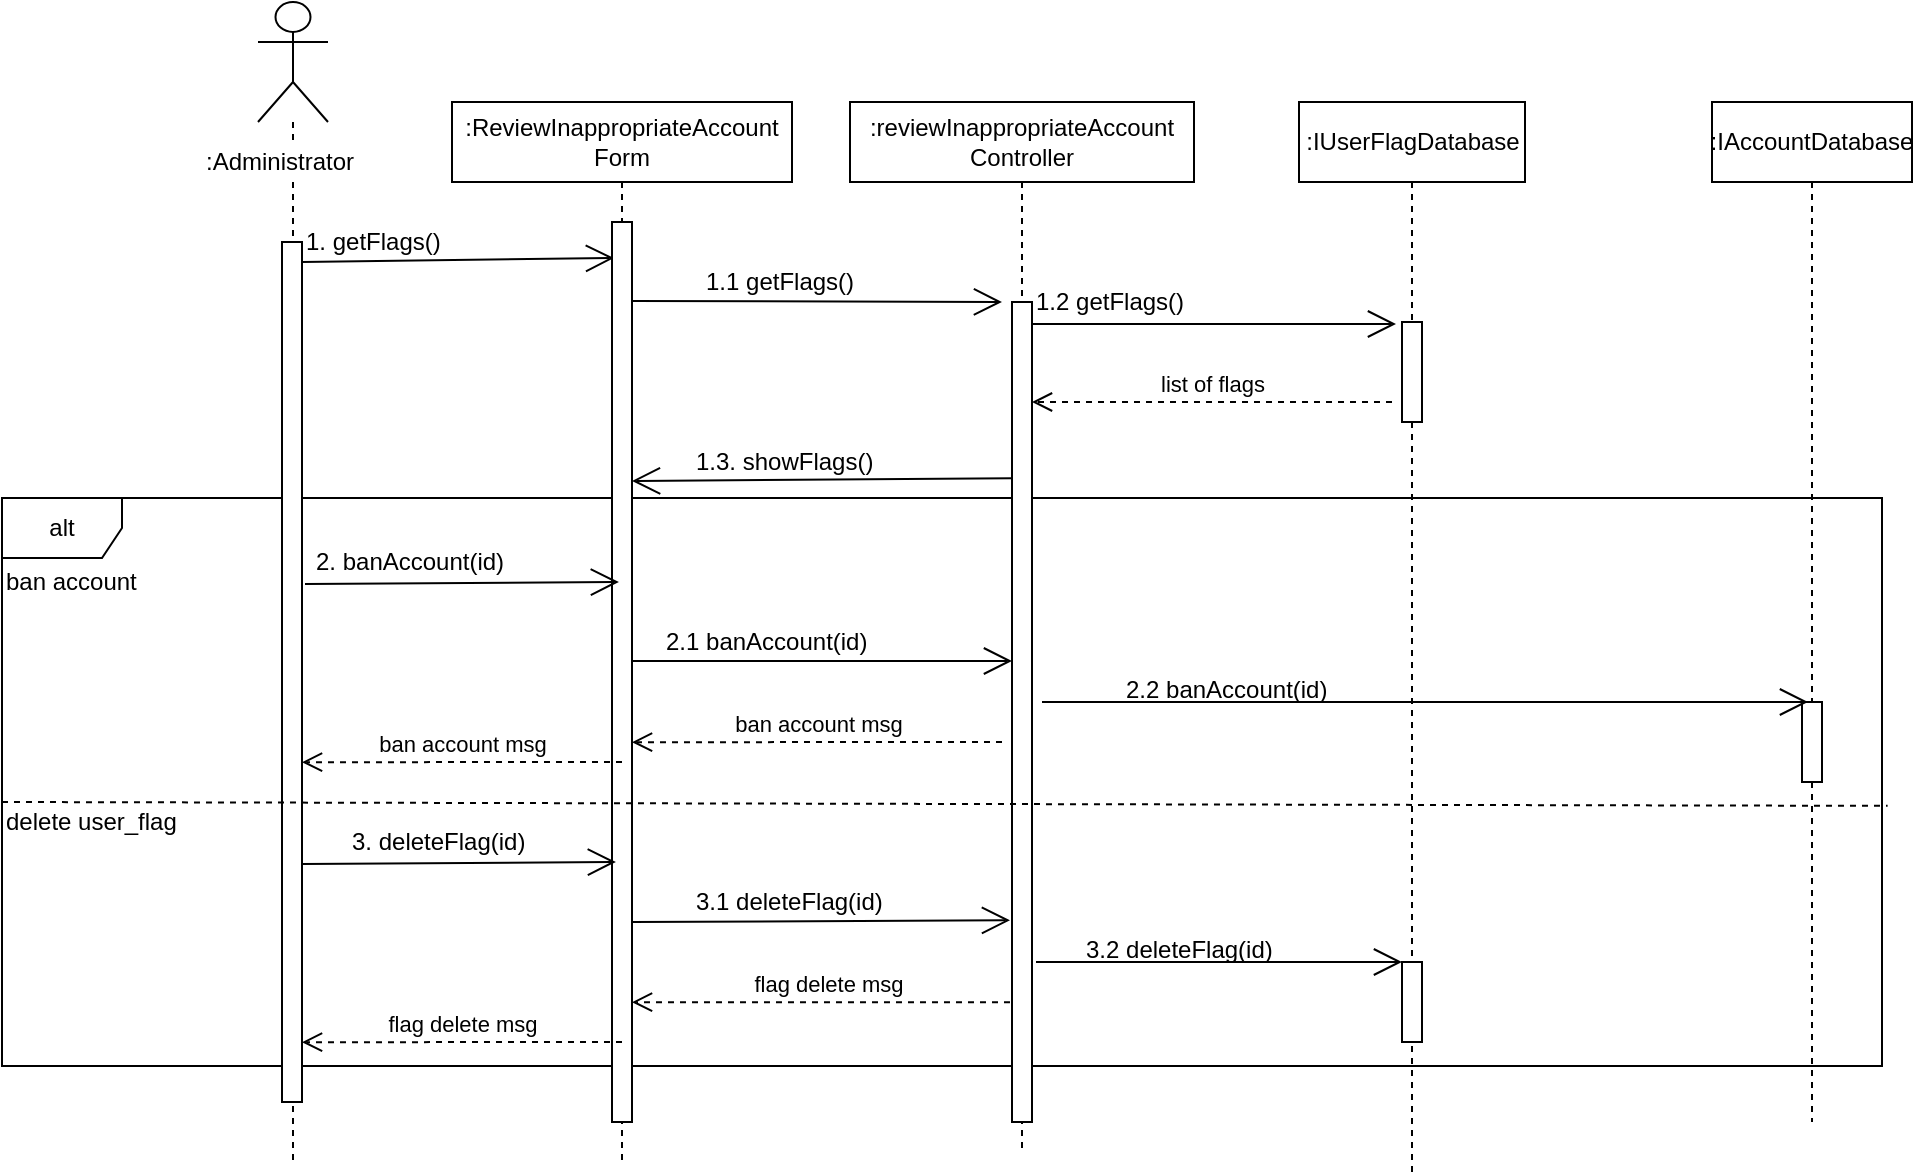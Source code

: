 <mxfile version="12.2.7" type="google" pages="1"><diagram id="undV34IhXoOsXqZb9ZoO" name="Page-1"><mxGraphModel dx="772" dy="451" grid="1" gridSize="10" guides="1" tooltips="1" connect="1" arrows="1" fold="1" page="1" pageScale="1" pageWidth="850" pageHeight="1100" math="0" shadow="0"><root><mxCell id="0"/><mxCell id="1" parent="0"/><mxCell id="SX4VIHCz3oWCSw6zL8K8-95" value="&lt;span style=&quot;text-align: left ; white-space: nowrap&quot;&gt;:IAccountDatabase&lt;/span&gt;" style="shape=umlLifeline;perimeter=lifelinePerimeter;whiteSpace=wrap;html=1;container=1;collapsible=0;recursiveResize=0;outlineConnect=0;size=40;" vertex="1" parent="1"><mxGeometry x="885" y="140" width="100" height="510" as="geometry"/></mxCell><mxCell id="SX4VIHCz3oWCSw6zL8K8-91" value="&lt;span style=&quot;text-align: left ; white-space: nowrap&quot;&gt;:ReviewInappropriateAccount&lt;br&gt;Form&lt;/span&gt;" style="shape=umlLifeline;perimeter=lifelinePerimeter;whiteSpace=wrap;html=1;container=1;collapsible=0;recursiveResize=0;outlineConnect=0;" vertex="1" parent="1"><mxGeometry x="255" y="140" width="170" height="530" as="geometry"/></mxCell><mxCell id="SX4VIHCz3oWCSw6zL8K8-92" value="&lt;span style=&quot;text-align: left ; white-space: nowrap&quot;&gt;:reviewInappropriateAccount&lt;br&gt;Controller&lt;/span&gt;" style="shape=umlLifeline;perimeter=lifelinePerimeter;whiteSpace=wrap;html=1;container=1;collapsible=0;recursiveResize=0;outlineConnect=0;" vertex="1" parent="1"><mxGeometry x="454" y="140" width="172" height="525" as="geometry"/></mxCell><mxCell id="SX4VIHCz3oWCSw6zL8K8-94" value="&lt;span style=&quot;text-align: left ; white-space: nowrap&quot;&gt;:IUserFlagDatabase&lt;/span&gt;" style="shape=umlLifeline;perimeter=lifelinePerimeter;whiteSpace=wrap;html=1;container=1;collapsible=0;recursiveResize=0;outlineConnect=0;" vertex="1" parent="1"><mxGeometry x="678.5" y="140" width="113" height="535" as="geometry"/></mxCell><mxCell id="SX4VIHCz3oWCSw6zL8K8-49" value="" style="shape=umlLifeline;participant=umlActor;perimeter=lifelinePerimeter;whiteSpace=wrap;html=1;container=1;collapsible=0;recursiveResize=0;verticalAlign=top;spacingTop=36;labelBackgroundColor=#ffffff;outlineConnect=0;fillColor=#ffffff;size=60;" vertex="1" parent="1"><mxGeometry x="158" y="90" width="35" height="580" as="geometry"/></mxCell><mxCell id="SX4VIHCz3oWCSw6zL8K8-52" value="alt" style="shape=umlFrame;whiteSpace=wrap;html=1;fillColor=#ffffff;" vertex="1" parent="1"><mxGeometry x="30" y="338" width="940" height="284" as="geometry"/></mxCell><mxCell id="SX4VIHCz3oWCSw6zL8K8-53" value="" style="html=1;points=[];perimeter=orthogonalPerimeter;fillColor=#ffffff;" vertex="1" parent="1"><mxGeometry x="170" y="210" width="10" height="430" as="geometry"/></mxCell><mxCell id="SX4VIHCz3oWCSw6zL8K8-54" value="" style="endArrow=open;endFill=1;endSize=12;html=1;entryX=0.1;entryY=0.04;entryDx=0;entryDy=0;entryPerimeter=0;" edge="1" parent="1" target="SX4VIHCz3oWCSw6zL8K8-56"><mxGeometry width="160" relative="1" as="geometry"><mxPoint x="180" y="220" as="sourcePoint"/><mxPoint x="330" y="219" as="targetPoint"/></mxGeometry></mxCell><mxCell id="SX4VIHCz3oWCSw6zL8K8-55" value="1. getFlags()" style="text;html=1;resizable=0;points=[];autosize=1;align=left;verticalAlign=top;spacingTop=-4;" vertex="1" parent="1"><mxGeometry x="180" y="200" width="80" height="20" as="geometry"/></mxCell><mxCell id="SX4VIHCz3oWCSw6zL8K8-56" value="" style="html=1;points=[];perimeter=orthogonalPerimeter;fillColor=#ffffff;" vertex="1" parent="1"><mxGeometry x="335" y="200" width="10" height="450" as="geometry"/></mxCell><mxCell id="SX4VIHCz3oWCSw6zL8K8-57" value="" style="html=1;points=[];perimeter=orthogonalPerimeter;fillColor=#ffffff;" vertex="1" parent="1"><mxGeometry x="730" y="250" width="10" height="50" as="geometry"/></mxCell><mxCell id="SX4VIHCz3oWCSw6zL8K8-58" value="" style="endArrow=open;endFill=1;endSize=12;html=1;" edge="1" parent="1"><mxGeometry width="160" relative="1" as="geometry"><mxPoint x="345" y="239.5" as="sourcePoint"/><mxPoint x="530" y="240" as="targetPoint"/></mxGeometry></mxCell><mxCell id="SX4VIHCz3oWCSw6zL8K8-59" value="1.1 getFlags()" style="text;html=1;resizable=0;points=[];autosize=1;align=left;verticalAlign=top;spacingTop=-4;" vertex="1" parent="1"><mxGeometry x="380" y="220" width="90" height="20" as="geometry"/></mxCell><mxCell id="SX4VIHCz3oWCSw6zL8K8-60" value="" style="endArrow=open;endFill=1;endSize=12;html=1;entryX=-0.3;entryY=0.02;entryDx=0;entryDy=0;entryPerimeter=0;" edge="1" parent="1" source="SX4VIHCz3oWCSw6zL8K8-80" target="SX4VIHCz3oWCSw6zL8K8-57"><mxGeometry width="160" relative="1" as="geometry"><mxPoint x="520" y="250" as="sourcePoint"/><mxPoint x="685" y="250.5" as="targetPoint"/></mxGeometry></mxCell><mxCell id="SX4VIHCz3oWCSw6zL8K8-61" value="1.2 getFlags()" style="text;html=1;resizable=0;points=[];autosize=1;align=left;verticalAlign=top;spacingTop=-4;" vertex="1" parent="1"><mxGeometry x="545" y="230" width="90" height="20" as="geometry"/></mxCell><mxCell id="SX4VIHCz3oWCSw6zL8K8-62" value="list of flags" style="html=1;verticalAlign=bottom;endArrow=open;dashed=1;endSize=8;exitX=-0.5;exitY=0.8;exitDx=0;exitDy=0;exitPerimeter=0;" edge="1" parent="1" source="SX4VIHCz3oWCSw6zL8K8-57" target="SX4VIHCz3oWCSw6zL8K8-80"><mxGeometry relative="1" as="geometry"><mxPoint x="680" y="290" as="sourcePoint"/><mxPoint x="521" y="290" as="targetPoint"/></mxGeometry></mxCell><mxCell id="SX4VIHCz3oWCSw6zL8K8-63" value="" style="endArrow=none;endFill=0;endSize=0;html=1;startArrow=open;startFill=0;startSize=12;entryX=0;entryY=0.215;entryDx=0;entryDy=0;entryPerimeter=0;" edge="1" parent="1" target="SX4VIHCz3oWCSw6zL8K8-80"><mxGeometry width="160" relative="1" as="geometry"><mxPoint x="345" y="329.5" as="sourcePoint"/><mxPoint x="530" y="330" as="targetPoint"/></mxGeometry></mxCell><mxCell id="SX4VIHCz3oWCSw6zL8K8-64" value="1.3. showFlags()" style="text;html=1;resizable=0;points=[];autosize=1;align=left;verticalAlign=top;spacingTop=-4;" vertex="1" parent="1"><mxGeometry x="375" y="310" width="100" height="20" as="geometry"/></mxCell><mxCell id="SX4VIHCz3oWCSw6zL8K8-65" value="" style="endArrow=open;endFill=1;endSize=12;html=1;entryX=0.981;entryY=0.95;entryDx=0;entryDy=0;entryPerimeter=0;" edge="1" parent="1"><mxGeometry width="160" relative="1" as="geometry"><mxPoint x="181.5" y="381" as="sourcePoint"/><mxPoint x="338.46" y="380" as="targetPoint"/></mxGeometry></mxCell><mxCell id="SX4VIHCz3oWCSw6zL8K8-66" value="ban account msg" style="html=1;verticalAlign=bottom;endArrow=open;dashed=1;endSize=8;entryX=0.9;entryY=0.167;entryDx=0;entryDy=0;entryPerimeter=0;" edge="1" parent="1"><mxGeometry relative="1" as="geometry"><mxPoint x="340" y="470" as="sourcePoint"/><mxPoint x="180" y="470.1" as="targetPoint"/></mxGeometry></mxCell><mxCell id="SX4VIHCz3oWCSw6zL8K8-67" value="" style="endArrow=open;endFill=1;endSize=12;html=1;" edge="1" parent="1" target="SX4VIHCz3oWCSw6zL8K8-80"><mxGeometry width="160" relative="1" as="geometry"><mxPoint x="345" y="419.5" as="sourcePoint"/><mxPoint x="510" y="420" as="targetPoint"/></mxGeometry></mxCell><mxCell id="SX4VIHCz3oWCSw6zL8K8-68" value="ban account msg" style="html=1;verticalAlign=bottom;endArrow=open;dashed=1;endSize=8;entryX=0.9;entryY=0.167;entryDx=0;entryDy=0;entryPerimeter=0;" edge="1" parent="1"><mxGeometry relative="1" as="geometry"><mxPoint x="530" y="460" as="sourcePoint"/><mxPoint x="345" y="460.1" as="targetPoint"/></mxGeometry></mxCell><mxCell id="SX4VIHCz3oWCSw6zL8K8-69" value="" style="endArrow=open;endFill=1;endSize=12;html=1;entryX=0.981;entryY=0.95;entryDx=0;entryDy=0;entryPerimeter=0;" edge="1" parent="1"><mxGeometry width="160" relative="1" as="geometry"><mxPoint x="180" y="521" as="sourcePoint"/><mxPoint x="336.96" y="520" as="targetPoint"/></mxGeometry></mxCell><mxCell id="SX4VIHCz3oWCSw6zL8K8-70" value="" style="endArrow=open;endFill=1;endSize=12;html=1;entryX=-0.1;entryY=0.754;entryDx=0;entryDy=0;entryPerimeter=0;" edge="1" parent="1" target="SX4VIHCz3oWCSw6zL8K8-80"><mxGeometry width="160" relative="1" as="geometry"><mxPoint x="345" y="550" as="sourcePoint"/><mxPoint x="510" y="550.5" as="targetPoint"/></mxGeometry></mxCell><mxCell id="SX4VIHCz3oWCSw6zL8K8-71" value="flag delete msg" style="html=1;verticalAlign=bottom;endArrow=open;dashed=1;endSize=8;entryX=0.9;entryY=0.167;entryDx=0;entryDy=0;entryPerimeter=0;exitX=0.5;exitY=0.854;exitDx=0;exitDy=0;exitPerimeter=0;" edge="1" parent="1" source="SX4VIHCz3oWCSw6zL8K8-80"><mxGeometry relative="1" as="geometry"><mxPoint x="506" y="590" as="sourcePoint"/><mxPoint x="345" y="590.1" as="targetPoint"/></mxGeometry></mxCell><mxCell id="SX4VIHCz3oWCSw6zL8K8-72" value="flag delete msg" style="html=1;verticalAlign=bottom;endArrow=open;dashed=1;endSize=8;entryX=0.9;entryY=0.167;entryDx=0;entryDy=0;entryPerimeter=0;" edge="1" parent="1"><mxGeometry relative="1" as="geometry"><mxPoint x="340" y="610" as="sourcePoint"/><mxPoint x="180" y="610.1" as="targetPoint"/></mxGeometry></mxCell><mxCell id="SX4VIHCz3oWCSw6zL8K8-73" value="" style="html=1;points=[];perimeter=orthogonalPerimeter;fillColor=#ffffff;" vertex="1" parent="1"><mxGeometry x="930" y="440" width="10" height="40" as="geometry"/></mxCell><mxCell id="SX4VIHCz3oWCSw6zL8K8-74" value="" style="endArrow=open;endFill=1;endSize=12;html=1;strokeWidth=1;entryX=0.3;entryY=0;entryDx=0;entryDy=0;entryPerimeter=0;" edge="1" parent="1" target="SX4VIHCz3oWCSw6zL8K8-73"><mxGeometry width="160" relative="1" as="geometry"><mxPoint x="550" y="440" as="sourcePoint"/><mxPoint x="680" y="439.5" as="targetPoint"/></mxGeometry></mxCell><mxCell id="SX4VIHCz3oWCSw6zL8K8-75" value="" style="html=1;points=[];perimeter=orthogonalPerimeter;fillColor=#ffffff;" vertex="1" parent="1"><mxGeometry x="730" y="570" width="10" height="40" as="geometry"/></mxCell><mxCell id="SX4VIHCz3oWCSw6zL8K8-76" value="" style="endArrow=open;endFill=1;endSize=12;html=1;strokeWidth=1;entryX=0;entryY=0;entryDx=0;entryDy=0;entryPerimeter=0;exitX=1.2;exitY=0.805;exitDx=0;exitDy=0;exitPerimeter=0;" edge="1" parent="1" source="SX4VIHCz3oWCSw6zL8K8-80" target="SX4VIHCz3oWCSw6zL8K8-75"><mxGeometry width="160" relative="1" as="geometry"><mxPoint x="520" y="569.5" as="sourcePoint"/><mxPoint x="680" y="569.5" as="targetPoint"/></mxGeometry></mxCell><mxCell id="SX4VIHCz3oWCSw6zL8K8-77" value="2. banAccount(id)" style="text;html=1;resizable=0;points=[];autosize=1;align=left;verticalAlign=top;spacingTop=-4;" vertex="1" parent="1"><mxGeometry x="185" y="360" width="110" height="20" as="geometry"/></mxCell><mxCell id="SX4VIHCz3oWCSw6zL8K8-78" value="3. deleteFlag(id)" style="text;html=1;resizable=0;points=[];autosize=1;align=left;verticalAlign=top;spacingTop=-4;" vertex="1" parent="1"><mxGeometry x="202.5" y="500" width="100" height="20" as="geometry"/></mxCell><mxCell id="SX4VIHCz3oWCSw6zL8K8-79" value="2.1 banAccount(id)" style="text;html=1;resizable=0;points=[];autosize=1;align=left;verticalAlign=top;spacingTop=-4;" vertex="1" parent="1"><mxGeometry x="360" y="400" width="120" height="20" as="geometry"/></mxCell><mxCell id="SX4VIHCz3oWCSw6zL8K8-80" value="" style="html=1;points=[];perimeter=orthogonalPerimeter;fillColor=#ffffff;" vertex="1" parent="1"><mxGeometry x="535" y="240" width="10" height="410" as="geometry"/></mxCell><mxCell id="SX4VIHCz3oWCSw6zL8K8-81" value="3.1 deleteFlag(id)" style="text;html=1;resizable=0;points=[];autosize=1;align=left;verticalAlign=top;spacingTop=-4;" vertex="1" parent="1"><mxGeometry x="375" y="530" width="110" height="20" as="geometry"/></mxCell><mxCell id="SX4VIHCz3oWCSw6zL8K8-82" value="2.2 banAccount(id)" style="text;html=1;" vertex="1" parent="1"><mxGeometry x="590" y="420" width="200" height="30" as="geometry"/></mxCell><mxCell id="SX4VIHCz3oWCSw6zL8K8-83" value="3.2 deleteFlag(id)" style="text;html=1;" vertex="1" parent="1"><mxGeometry x="570" y="550" width="140" height="30" as="geometry"/></mxCell><mxCell id="SX4VIHCz3oWCSw6zL8K8-84" value=":Administrator" style="text;html=1;resizable=0;points=[];autosize=1;align=left;verticalAlign=top;spacingTop=-4;fillColor=#ffffff;" vertex="1" parent="1"><mxGeometry x="130" y="160" width="90" height="20" as="geometry"/></mxCell><mxCell id="SX4VIHCz3oWCSw6zL8K8-88" value="ban account" style="text;html=1;resizable=0;points=[];autosize=1;align=left;verticalAlign=top;spacingTop=-4;" vertex="1" parent="1"><mxGeometry x="30" y="370" width="80" height="20" as="geometry"/></mxCell><mxCell id="SX4VIHCz3oWCSw6zL8K8-89" value="delete user_flag" style="text;html=1;resizable=0;points=[];autosize=1;align=left;verticalAlign=top;spacingTop=-4;" vertex="1" parent="1"><mxGeometry x="30" y="490" width="100" height="20" as="geometry"/></mxCell><mxCell id="SX4VIHCz3oWCSw6zL8K8-90" value="" style="endArrow=none;dashed=1;endFill=0;endSize=12;html=1;strokeWidth=1;entryX=1.003;entryY=0.542;entryDx=0;entryDy=0;entryPerimeter=0;" edge="1" parent="1" target="SX4VIHCz3oWCSw6zL8K8-52"><mxGeometry width="160" relative="1" as="geometry"><mxPoint x="30" y="490" as="sourcePoint"/><mxPoint x="190" y="490" as="targetPoint"/></mxGeometry></mxCell></root></mxGraphModel></diagram></mxfile>